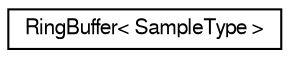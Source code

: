 digraph "Graphical Class Hierarchy"
{
  edge [fontname="FreeSans",fontsize="10",labelfontname="FreeSans",labelfontsize="10"];
  node [fontname="FreeSans",fontsize="10",shape=record];
  rankdir="LR";
  Node1 [label="RingBuffer\< SampleType \>",height=0.2,width=0.4,color="black", fillcolor="white", style="filled",URL="$class_ring_buffer.html"];
}
